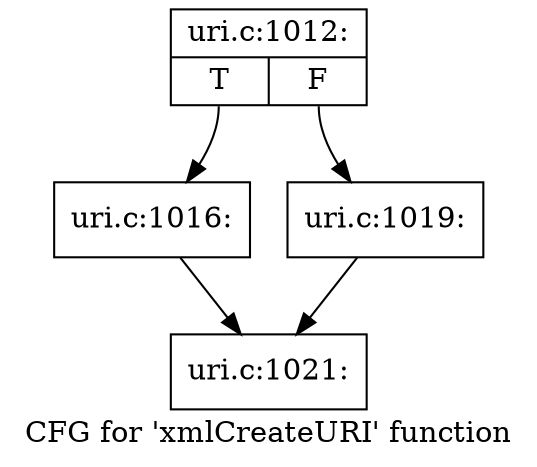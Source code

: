 digraph "CFG for 'xmlCreateURI' function" {
	label="CFG for 'xmlCreateURI' function";

	Node0x47967b0 [shape=record,label="{uri.c:1012:|{<s0>T|<s1>F}}"];
	Node0x47967b0:s0 -> Node0x479efa0;
	Node0x47967b0:s1 -> Node0x479eff0;
	Node0x479efa0 [shape=record,label="{uri.c:1016:}"];
	Node0x479efa0 -> Node0x47a3a70;
	Node0x479eff0 [shape=record,label="{uri.c:1019:}"];
	Node0x479eff0 -> Node0x47a3a70;
	Node0x47a3a70 [shape=record,label="{uri.c:1021:}"];
}
